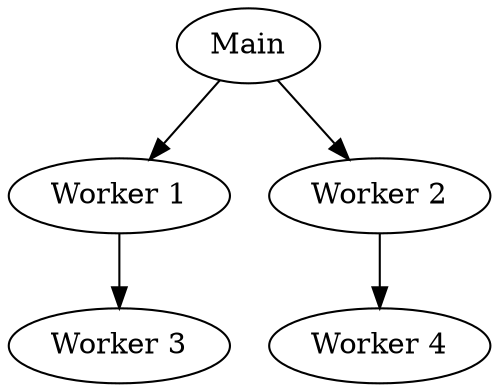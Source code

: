 digraph ActorGraph {
  "#PID<0.157.0>" [label="Main"];
  "#PID<0.158.0>" [label="Worker 1"];
  "#PID<0.159.0>" [label="Worker 2"];
  "#PID<0.160.0>" [label="Worker 3"];
  "#PID<0.161.0>" [label="Worker 4"];
  "#PID<0.159.0>" -> "#PID<0.161.0>";
  "#PID<0.157.0>" -> "#PID<0.159.0>";
  "#PID<0.158.0>" -> "#PID<0.160.0>";
  "#PID<0.157.0>" -> "#PID<0.158.0>";
}
